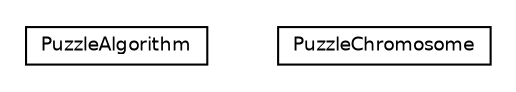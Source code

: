 #!/usr/local/bin/dot
#
# Class diagram 
# Generated by UmlGraph version 4.6 (http://www.spinellis.gr/sw/umlgraph)
#

digraph G {
	edge [fontname="Helvetica",fontsize=10,labelfontname="Helvetica",labelfontsize=10];
	node [fontname="Helvetica",fontsize=10,shape=plaintext];
	// com.googlecode.npuzzle.logic.genetic.PuzzleAlgorithm
	c74 [label=<<table border="0" cellborder="1" cellspacing="0" cellpadding="2" port="p" href="./PuzzleAlgorithm.html">
		<tr><td><table border="0" cellspacing="0" cellpadding="1">
			<tr><td> PuzzleAlgorithm </td></tr>
		</table></td></tr>
		</table>>, fontname="Helvetica", fontcolor="black", fontsize=9.0];
	// com.googlecode.npuzzle.logic.genetic.PuzzleChromosome
	c75 [label=<<table border="0" cellborder="1" cellspacing="0" cellpadding="2" port="p" href="./PuzzleChromosome.html">
		<tr><td><table border="0" cellspacing="0" cellpadding="1">
			<tr><td> PuzzleChromosome </td></tr>
		</table></td></tr>
		</table>>, fontname="Helvetica", fontcolor="black", fontsize=9.0];
}

